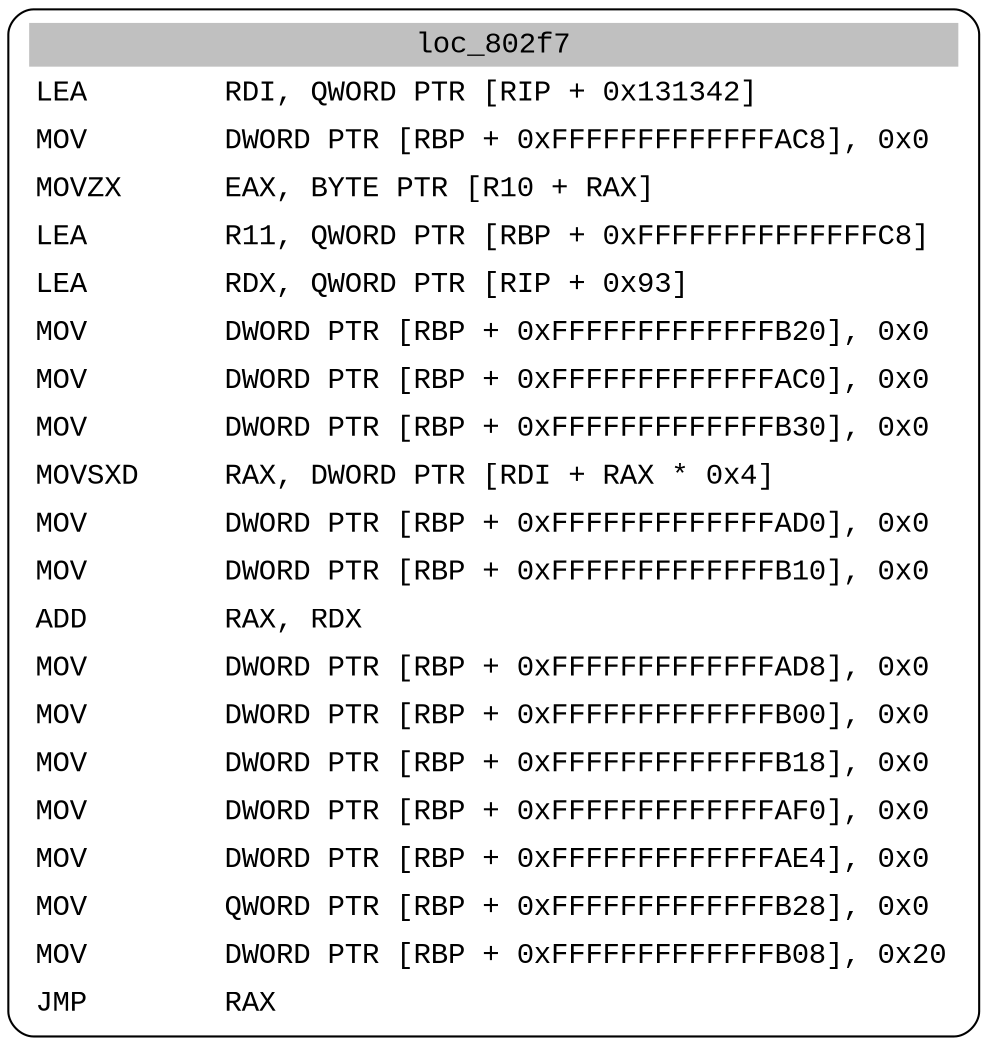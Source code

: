 digraph asm_graph {
1941 [
shape="Mrecord" fontname="Courier New"label =<<table border="0" cellborder="0" cellpadding="3"><tr><td align="center" colspan="2" bgcolor="grey">loc_802f7</td></tr><tr><td align="left">LEA        RDI, QWORD PTR [RIP + 0x131342]</td></tr><tr><td align="left">MOV        DWORD PTR [RBP + 0xFFFFFFFFFFFFFAC8], 0x0</td></tr><tr><td align="left">MOVZX      EAX, BYTE PTR [R10 + RAX]</td></tr><tr><td align="left">LEA        R11, QWORD PTR [RBP + 0xFFFFFFFFFFFFFFC8]</td></tr><tr><td align="left">LEA        RDX, QWORD PTR [RIP + 0x93]</td></tr><tr><td align="left">MOV        DWORD PTR [RBP + 0xFFFFFFFFFFFFFB20], 0x0</td></tr><tr><td align="left">MOV        DWORD PTR [RBP + 0xFFFFFFFFFFFFFAC0], 0x0</td></tr><tr><td align="left">MOV        DWORD PTR [RBP + 0xFFFFFFFFFFFFFB30], 0x0</td></tr><tr><td align="left">MOVSXD     RAX, DWORD PTR [RDI + RAX * 0x4]</td></tr><tr><td align="left">MOV        DWORD PTR [RBP + 0xFFFFFFFFFFFFFAD0], 0x0</td></tr><tr><td align="left">MOV        DWORD PTR [RBP + 0xFFFFFFFFFFFFFB10], 0x0</td></tr><tr><td align="left">ADD        RAX, RDX</td></tr><tr><td align="left">MOV        DWORD PTR [RBP + 0xFFFFFFFFFFFFFAD8], 0x0</td></tr><tr><td align="left">MOV        DWORD PTR [RBP + 0xFFFFFFFFFFFFFB00], 0x0</td></tr><tr><td align="left">MOV        DWORD PTR [RBP + 0xFFFFFFFFFFFFFB18], 0x0</td></tr><tr><td align="left">MOV        DWORD PTR [RBP + 0xFFFFFFFFFFFFFAF0], 0x0</td></tr><tr><td align="left">MOV        DWORD PTR [RBP + 0xFFFFFFFFFFFFFAE4], 0x0</td></tr><tr><td align="left">MOV        QWORD PTR [RBP + 0xFFFFFFFFFFFFFB28], 0x0</td></tr><tr><td align="left">MOV        DWORD PTR [RBP + 0xFFFFFFFFFFFFFB08], 0x20</td></tr><tr><td align="left">JMP        RAX</td></tr></table>> ];
}